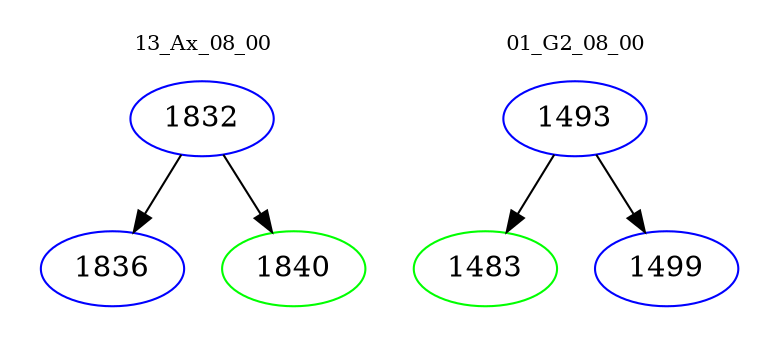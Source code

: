 digraph{
subgraph cluster_0 {
color = white
label = "13_Ax_08_00";
fontsize=10;
T0_1832 [label="1832", color="blue"]
T0_1832 -> T0_1836 [color="black"]
T0_1836 [label="1836", color="blue"]
T0_1832 -> T0_1840 [color="black"]
T0_1840 [label="1840", color="green"]
}
subgraph cluster_1 {
color = white
label = "01_G2_08_00";
fontsize=10;
T1_1493 [label="1493", color="blue"]
T1_1493 -> T1_1483 [color="black"]
T1_1483 [label="1483", color="green"]
T1_1493 -> T1_1499 [color="black"]
T1_1499 [label="1499", color="blue"]
}
}

